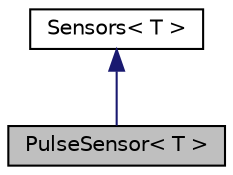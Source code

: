 digraph "PulseSensor&lt; T &gt;"
{
 // LATEX_PDF_SIZE
  edge [fontname="Helvetica",fontsize="10",labelfontname="Helvetica",labelfontsize="10"];
  node [fontname="Helvetica",fontsize="10",shape=record];
  Node1 [label="PulseSensor\< T \>",height=0.2,width=0.4,color="black", fillcolor="grey75", style="filled", fontcolor="black",tooltip="The PulseSensor class: Clase derivada de sensor para sensor de pulso."];
  Node2 -> Node1 [dir="back",color="midnightblue",fontsize="10",style="solid",fontname="Helvetica"];
  Node2 [label="Sensors\< T \>",height=0.2,width=0.4,color="black", fillcolor="white", style="filled",URL="$classSensors.html",tooltip="The Sensors class: Clase abstracta para sensor genérico."];
}
